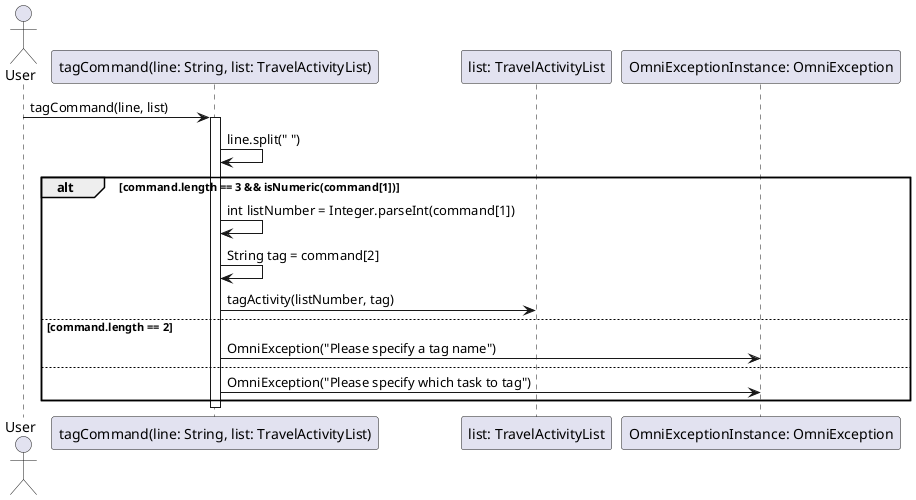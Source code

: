@startuml
'https://plantuml.com/sequence-diagram

actor User

participant "tagCommand(line: String, list: TravelActivityList)" as tagCommandMethod
participant "list: TravelActivityList" as TravelActivityListInstance
participant "OmniExceptionInstance: OmniException" as OmniExceptionInstance

User -> tagCommandMethod: tagCommand(line, list)
activate tagCommandMethod

tagCommandMethod -> tagCommandMethod: line.split(" ")
alt command.length == 3 && isNumeric(command[1])
    tagCommandMethod -> tagCommandMethod: int listNumber = Integer.parseInt(command[1])
    tagCommandMethod -> tagCommandMethod: String tag = command[2]
    tagCommandMethod -> TravelActivityListInstance: tagActivity(listNumber, tag)
else command.length == 2
    tagCommandMethod -> OmniExceptionInstance: OmniException("Please specify a tag name")
else
    tagCommandMethod -> OmniExceptionInstance: OmniException("Please specify which task to tag")
end

deactivate tagCommandMethod
@enduml